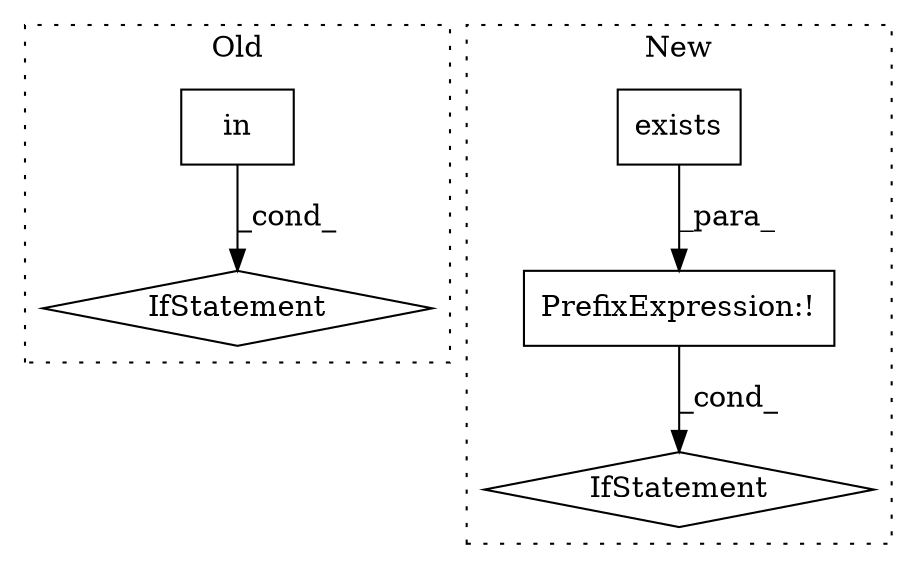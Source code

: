 digraph G {
subgraph cluster0 {
1 [label="in" a="105" s="2771" l="38" shape="box"];
4 [label="IfStatement" a="25" s="2763,2809" l="8,2" shape="diamond"];
label = "Old";
style="dotted";
}
subgraph cluster1 {
2 [label="exists" a="32" s="4004,4026" l="7,1" shape="box"];
3 [label="IfStatement" a="25" s="3991,4027" l="4,2" shape="diamond"];
5 [label="PrefixExpression:!" a="38" s="3995" l="1" shape="box"];
label = "New";
style="dotted";
}
1 -> 4 [label="_cond_"];
2 -> 5 [label="_para_"];
5 -> 3 [label="_cond_"];
}